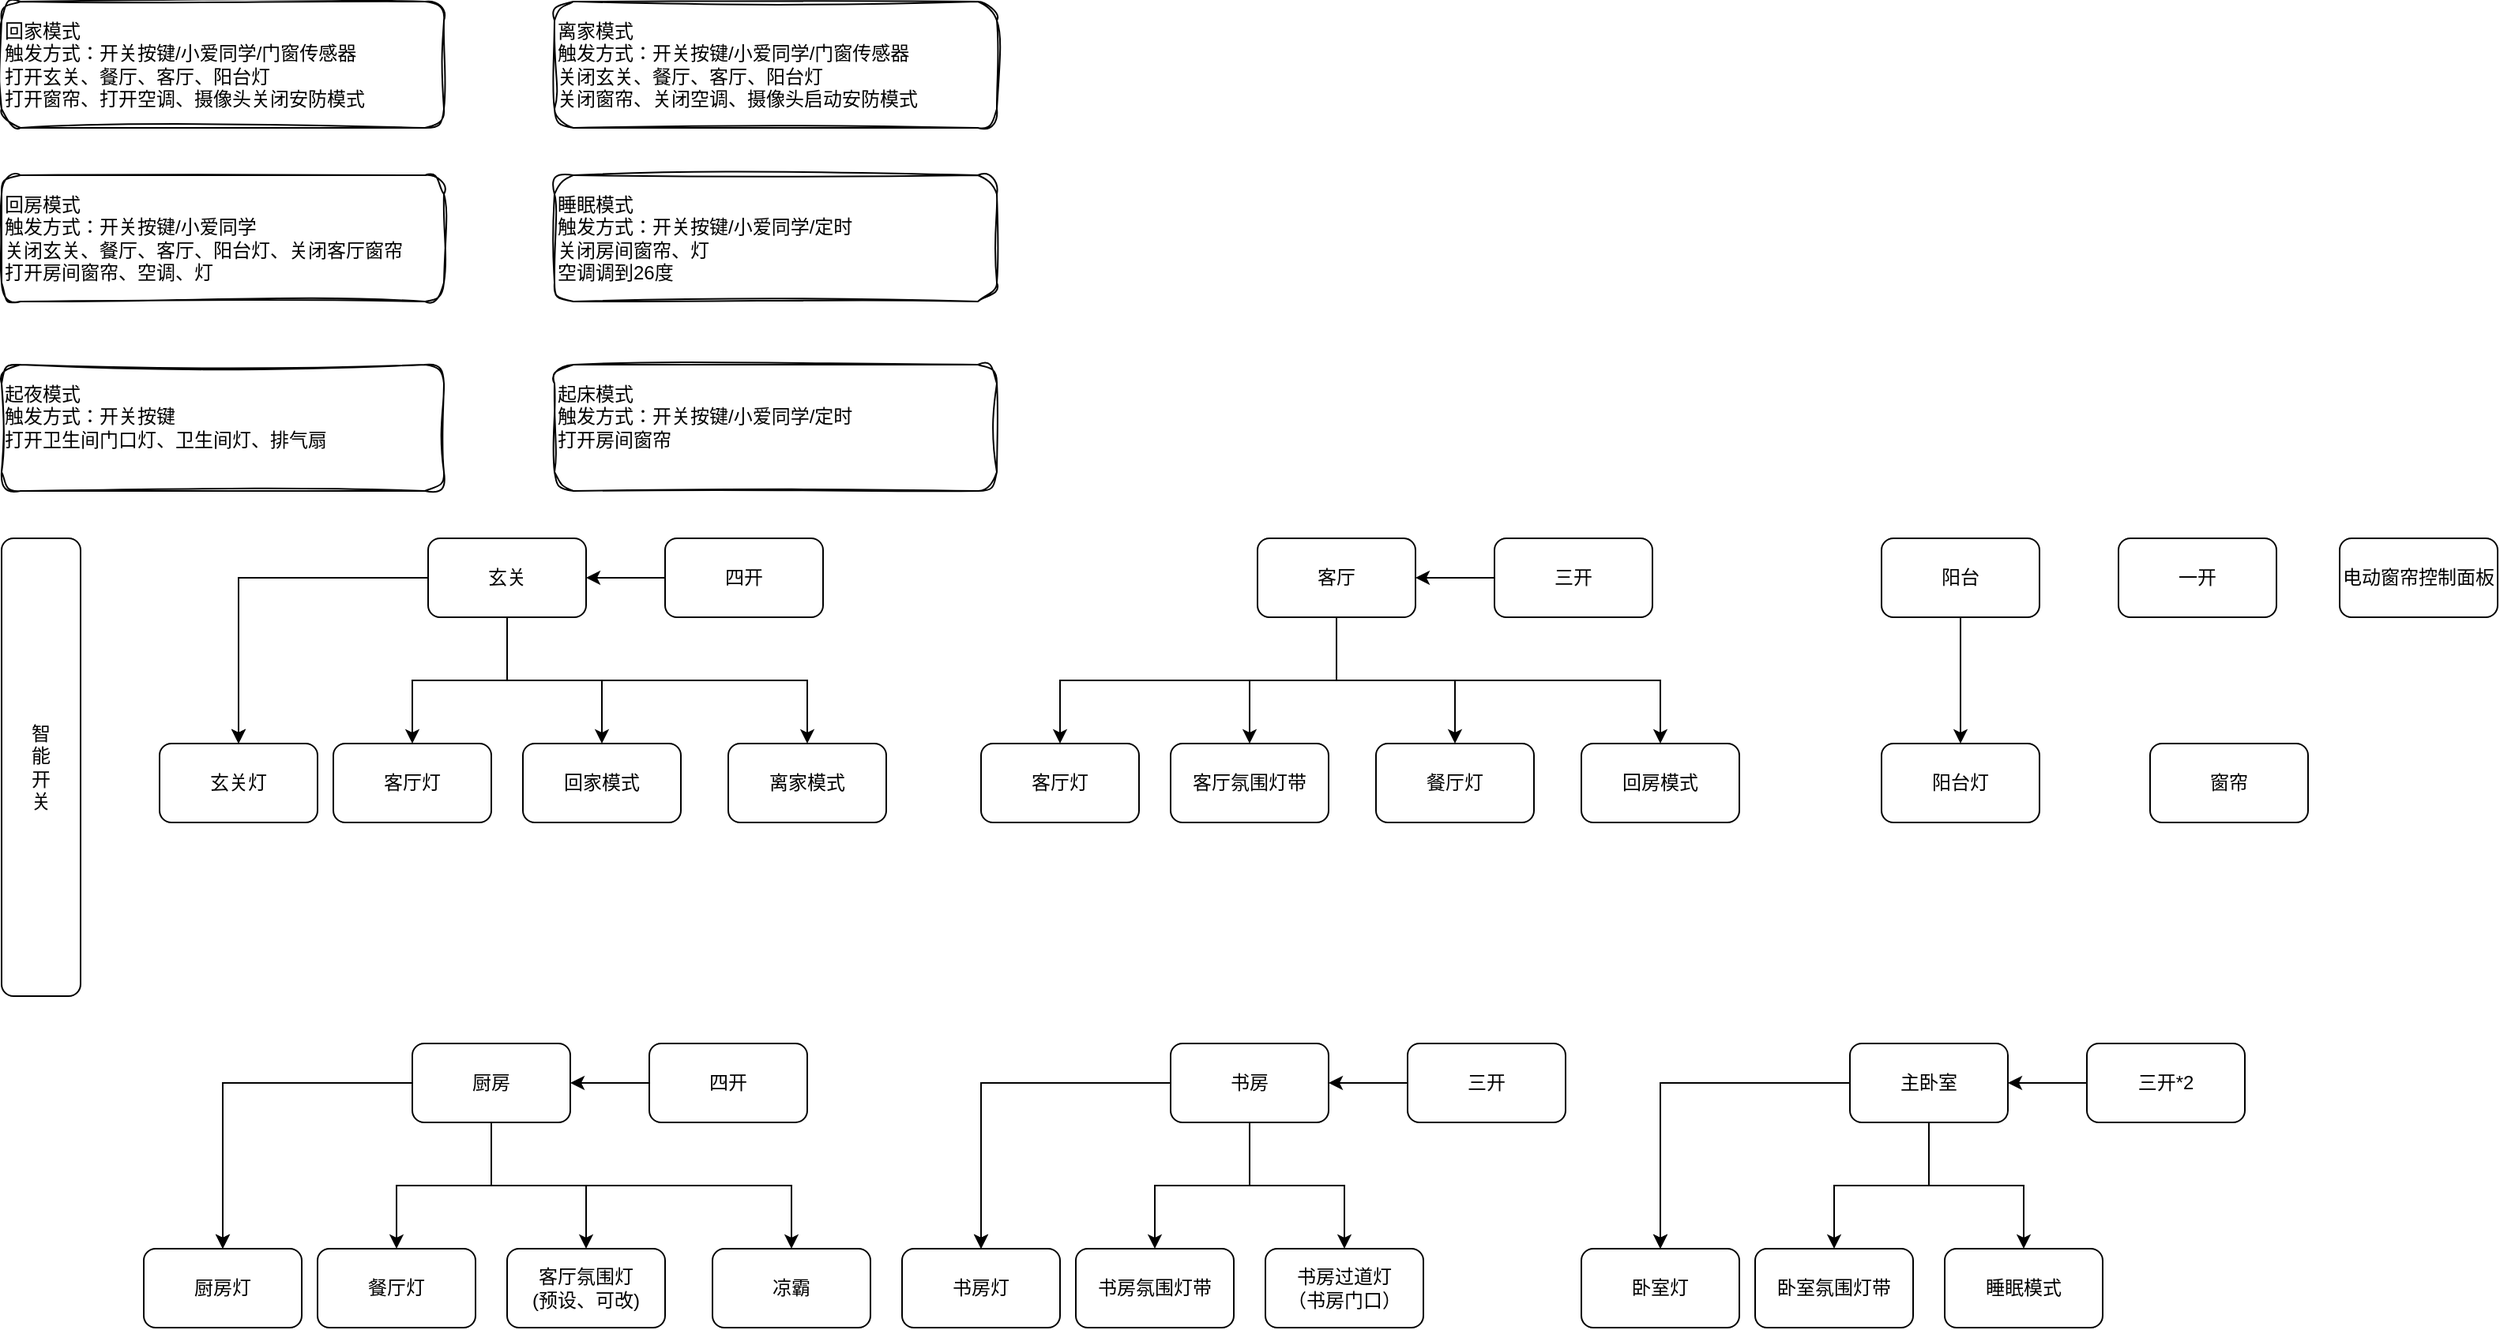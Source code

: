 <mxfile version="21.7.5" type="github">
  <diagram name="Page-1" id="poiYl7lY78SkH9BJexyd">
    <mxGraphModel dx="954" dy="648" grid="1" gridSize="10" guides="1" tooltips="1" connect="1" arrows="1" fold="1" page="1" pageScale="1" pageWidth="850" pageHeight="1100" math="0" shadow="0">
      <root>
        <mxCell id="0" />
        <mxCell id="1" parent="0" />
        <mxCell id="pJmVzuFnKgR2we7lgGVu-1" value="回家模式&lt;br&gt;触发方式：开关按键/小爱同学/门窗传感器&lt;br&gt;打开玄关、餐厅、客厅、阳台灯&lt;br&gt;打开窗帘、打开空调、摄像头关闭安防模式" style="rounded=1;whiteSpace=wrap;html=1;sketch=1;curveFitting=1;jiggle=2;align=left;" vertex="1" parent="1">
          <mxGeometry x="60" y="30" width="280" height="80" as="geometry" />
        </mxCell>
        <mxCell id="pJmVzuFnKgR2we7lgGVu-6" value="离家模式&lt;br&gt;触发方式：开关按键/小爱同学/门窗传感器&lt;br&gt;关闭玄关、餐厅、客厅、阳台灯&lt;br&gt;关闭窗帘、关闭空调、摄像头启动安防模式" style="rounded=1;whiteSpace=wrap;html=1;sketch=1;curveFitting=1;jiggle=2;align=left;" vertex="1" parent="1">
          <mxGeometry x="410" y="30" width="280" height="80" as="geometry" />
        </mxCell>
        <mxCell id="pJmVzuFnKgR2we7lgGVu-7" value="回房模式&lt;br&gt;触发方式：开关按键/小爱同学&lt;br&gt;关闭玄关、餐厅、客厅、阳台灯、关闭客厅窗帘&lt;br&gt;打开房间窗帘、空调、灯" style="rounded=1;whiteSpace=wrap;html=1;sketch=1;curveFitting=1;jiggle=2;align=left;" vertex="1" parent="1">
          <mxGeometry x="60" y="140" width="280" height="80" as="geometry" />
        </mxCell>
        <mxCell id="pJmVzuFnKgR2we7lgGVu-8" value="睡眠模式&lt;br&gt;触发方式：开关按键/小爱同学/定时&lt;br&gt;关闭房间窗帘、灯&lt;br&gt;空调调到26度" style="rounded=1;whiteSpace=wrap;html=1;sketch=1;curveFitting=1;jiggle=2;align=left;" vertex="1" parent="1">
          <mxGeometry x="410" y="140" width="280" height="80" as="geometry" />
        </mxCell>
        <mxCell id="pJmVzuFnKgR2we7lgGVu-9" value="起夜模式&lt;br&gt;触发方式：开关按键&lt;br&gt;打开卫生间门口灯、卫生间灯、排气扇&lt;br&gt;&amp;nbsp;" style="rounded=1;whiteSpace=wrap;html=1;sketch=1;curveFitting=1;jiggle=2;align=left;" vertex="1" parent="1">
          <mxGeometry x="60" y="260" width="280" height="80" as="geometry" />
        </mxCell>
        <mxCell id="pJmVzuFnKgR2we7lgGVu-10" value="起床模式&lt;br&gt;触发方式：开关按键/小爱同学/定时&lt;br&gt;打开房间窗帘&lt;br&gt;&amp;nbsp;" style="rounded=1;whiteSpace=wrap;html=1;sketch=1;curveFitting=1;jiggle=2;align=left;" vertex="1" parent="1">
          <mxGeometry x="410" y="260" width="280" height="80" as="geometry" />
        </mxCell>
        <mxCell id="pJmVzuFnKgR2we7lgGVu-11" value="智&lt;br&gt;能&lt;br&gt;开&lt;br&gt;关" style="rounded=1;whiteSpace=wrap;html=1;" vertex="1" parent="1">
          <mxGeometry x="60" y="370" width="50" height="290" as="geometry" />
        </mxCell>
        <mxCell id="pJmVzuFnKgR2we7lgGVu-16" value="" style="edgeStyle=orthogonalEdgeStyle;rounded=0;orthogonalLoop=1;jettySize=auto;html=1;" edge="1" parent="1" source="pJmVzuFnKgR2we7lgGVu-12" target="pJmVzuFnKgR2we7lgGVu-15">
          <mxGeometry relative="1" as="geometry" />
        </mxCell>
        <mxCell id="pJmVzuFnKgR2we7lgGVu-17" value="" style="edgeStyle=orthogonalEdgeStyle;rounded=0;orthogonalLoop=1;jettySize=auto;html=1;" edge="1" parent="1" source="pJmVzuFnKgR2we7lgGVu-12" target="pJmVzuFnKgR2we7lgGVu-15">
          <mxGeometry relative="1" as="geometry" />
        </mxCell>
        <mxCell id="pJmVzuFnKgR2we7lgGVu-21" style="edgeStyle=orthogonalEdgeStyle;rounded=0;orthogonalLoop=1;jettySize=auto;html=1;exitX=0.5;exitY=1;exitDx=0;exitDy=0;" edge="1" parent="1" source="pJmVzuFnKgR2we7lgGVu-12" target="pJmVzuFnKgR2we7lgGVu-18">
          <mxGeometry relative="1" as="geometry" />
        </mxCell>
        <mxCell id="pJmVzuFnKgR2we7lgGVu-22" style="edgeStyle=orthogonalEdgeStyle;rounded=0;orthogonalLoop=1;jettySize=auto;html=1;exitX=0.5;exitY=1;exitDx=0;exitDy=0;entryX=0.5;entryY=0;entryDx=0;entryDy=0;" edge="1" parent="1" source="pJmVzuFnKgR2we7lgGVu-12" target="pJmVzuFnKgR2we7lgGVu-19">
          <mxGeometry relative="1" as="geometry" />
        </mxCell>
        <mxCell id="pJmVzuFnKgR2we7lgGVu-23" style="edgeStyle=orthogonalEdgeStyle;rounded=0;orthogonalLoop=1;jettySize=auto;html=1;exitX=0.5;exitY=1;exitDx=0;exitDy=0;entryX=0.5;entryY=0;entryDx=0;entryDy=0;" edge="1" parent="1" source="pJmVzuFnKgR2we7lgGVu-12" target="pJmVzuFnKgR2we7lgGVu-20">
          <mxGeometry relative="1" as="geometry" />
        </mxCell>
        <mxCell id="pJmVzuFnKgR2we7lgGVu-12" value="玄关" style="rounded=1;whiteSpace=wrap;html=1;" vertex="1" parent="1">
          <mxGeometry x="330" y="370" width="100" height="50" as="geometry" />
        </mxCell>
        <mxCell id="pJmVzuFnKgR2we7lgGVu-24" style="edgeStyle=orthogonalEdgeStyle;rounded=0;orthogonalLoop=1;jettySize=auto;html=1;entryX=1;entryY=0.5;entryDx=0;entryDy=0;" edge="1" parent="1" source="pJmVzuFnKgR2we7lgGVu-14" target="pJmVzuFnKgR2we7lgGVu-12">
          <mxGeometry relative="1" as="geometry" />
        </mxCell>
        <mxCell id="pJmVzuFnKgR2we7lgGVu-14" value="四开" style="rounded=1;whiteSpace=wrap;html=1;" vertex="1" parent="1">
          <mxGeometry x="480" y="370" width="100" height="50" as="geometry" />
        </mxCell>
        <mxCell id="pJmVzuFnKgR2we7lgGVu-15" value="玄关灯" style="rounded=1;whiteSpace=wrap;html=1;" vertex="1" parent="1">
          <mxGeometry x="160" y="500" width="100" height="50" as="geometry" />
        </mxCell>
        <mxCell id="pJmVzuFnKgR2we7lgGVu-18" value="客厅灯" style="rounded=1;whiteSpace=wrap;html=1;" vertex="1" parent="1">
          <mxGeometry x="270" y="500" width="100" height="50" as="geometry" />
        </mxCell>
        <mxCell id="pJmVzuFnKgR2we7lgGVu-19" value="回家模式" style="rounded=1;whiteSpace=wrap;html=1;" vertex="1" parent="1">
          <mxGeometry x="390" y="500" width="100" height="50" as="geometry" />
        </mxCell>
        <mxCell id="pJmVzuFnKgR2we7lgGVu-20" value="离家模式" style="rounded=1;whiteSpace=wrap;html=1;" vertex="1" parent="1">
          <mxGeometry x="520" y="500" width="100" height="50" as="geometry" />
        </mxCell>
        <mxCell id="pJmVzuFnKgR2we7lgGVu-31" style="edgeStyle=orthogonalEdgeStyle;rounded=0;orthogonalLoop=1;jettySize=auto;html=1;exitX=0.5;exitY=1;exitDx=0;exitDy=0;" edge="1" parent="1" source="pJmVzuFnKgR2we7lgGVu-25" target="pJmVzuFnKgR2we7lgGVu-27">
          <mxGeometry relative="1" as="geometry" />
        </mxCell>
        <mxCell id="pJmVzuFnKgR2we7lgGVu-32" style="edgeStyle=orthogonalEdgeStyle;rounded=0;orthogonalLoop=1;jettySize=auto;html=1;exitX=0.5;exitY=1;exitDx=0;exitDy=0;" edge="1" parent="1" source="pJmVzuFnKgR2we7lgGVu-25" target="pJmVzuFnKgR2we7lgGVu-28">
          <mxGeometry relative="1" as="geometry" />
        </mxCell>
        <mxCell id="pJmVzuFnKgR2we7lgGVu-33" style="edgeStyle=orthogonalEdgeStyle;rounded=0;orthogonalLoop=1;jettySize=auto;html=1;exitX=0.5;exitY=1;exitDx=0;exitDy=0;" edge="1" parent="1" source="pJmVzuFnKgR2we7lgGVu-25" target="pJmVzuFnKgR2we7lgGVu-29">
          <mxGeometry relative="1" as="geometry" />
        </mxCell>
        <mxCell id="pJmVzuFnKgR2we7lgGVu-34" style="edgeStyle=orthogonalEdgeStyle;rounded=0;orthogonalLoop=1;jettySize=auto;html=1;exitX=0.5;exitY=1;exitDx=0;exitDy=0;" edge="1" parent="1" source="pJmVzuFnKgR2we7lgGVu-25" target="pJmVzuFnKgR2we7lgGVu-30">
          <mxGeometry relative="1" as="geometry" />
        </mxCell>
        <mxCell id="pJmVzuFnKgR2we7lgGVu-25" value="客厅" style="rounded=1;whiteSpace=wrap;html=1;" vertex="1" parent="1">
          <mxGeometry x="855" y="370" width="100" height="50" as="geometry" />
        </mxCell>
        <mxCell id="pJmVzuFnKgR2we7lgGVu-35" style="edgeStyle=orthogonalEdgeStyle;rounded=0;orthogonalLoop=1;jettySize=auto;html=1;exitX=0;exitY=0.5;exitDx=0;exitDy=0;entryX=1;entryY=0.5;entryDx=0;entryDy=0;" edge="1" parent="1" source="pJmVzuFnKgR2we7lgGVu-26" target="pJmVzuFnKgR2we7lgGVu-25">
          <mxGeometry relative="1" as="geometry" />
        </mxCell>
        <mxCell id="pJmVzuFnKgR2we7lgGVu-26" value="三开" style="rounded=1;whiteSpace=wrap;html=1;" vertex="1" parent="1">
          <mxGeometry x="1005" y="370" width="100" height="50" as="geometry" />
        </mxCell>
        <mxCell id="pJmVzuFnKgR2we7lgGVu-27" value="客厅灯" style="rounded=1;whiteSpace=wrap;html=1;" vertex="1" parent="1">
          <mxGeometry x="680" y="500" width="100" height="50" as="geometry" />
        </mxCell>
        <mxCell id="pJmVzuFnKgR2we7lgGVu-28" value="客厅氛围灯带" style="rounded=1;whiteSpace=wrap;html=1;" vertex="1" parent="1">
          <mxGeometry x="800" y="500" width="100" height="50" as="geometry" />
        </mxCell>
        <mxCell id="pJmVzuFnKgR2we7lgGVu-29" value="餐厅灯" style="rounded=1;whiteSpace=wrap;html=1;" vertex="1" parent="1">
          <mxGeometry x="930" y="500" width="100" height="50" as="geometry" />
        </mxCell>
        <mxCell id="pJmVzuFnKgR2we7lgGVu-30" value="回房模式" style="rounded=1;whiteSpace=wrap;html=1;" vertex="1" parent="1">
          <mxGeometry x="1060" y="500" width="100" height="50" as="geometry" />
        </mxCell>
        <mxCell id="pJmVzuFnKgR2we7lgGVu-40" style="edgeStyle=orthogonalEdgeStyle;rounded=0;orthogonalLoop=1;jettySize=auto;html=1;exitX=0.5;exitY=1;exitDx=0;exitDy=0;entryX=0.5;entryY=0;entryDx=0;entryDy=0;" edge="1" parent="1" source="pJmVzuFnKgR2we7lgGVu-36" target="pJmVzuFnKgR2we7lgGVu-39">
          <mxGeometry relative="1" as="geometry" />
        </mxCell>
        <mxCell id="pJmVzuFnKgR2we7lgGVu-36" value="阳台" style="rounded=1;whiteSpace=wrap;html=1;" vertex="1" parent="1">
          <mxGeometry x="1250" y="370" width="100" height="50" as="geometry" />
        </mxCell>
        <mxCell id="pJmVzuFnKgR2we7lgGVu-37" value="一开" style="rounded=1;whiteSpace=wrap;html=1;" vertex="1" parent="1">
          <mxGeometry x="1400" y="370" width="100" height="50" as="geometry" />
        </mxCell>
        <mxCell id="pJmVzuFnKgR2we7lgGVu-38" value="电动窗帘控制面板" style="rounded=1;whiteSpace=wrap;html=1;" vertex="1" parent="1">
          <mxGeometry x="1540" y="370" width="100" height="50" as="geometry" />
        </mxCell>
        <mxCell id="pJmVzuFnKgR2we7lgGVu-39" value="阳台灯" style="rounded=1;whiteSpace=wrap;html=1;" vertex="1" parent="1">
          <mxGeometry x="1250" y="500" width="100" height="50" as="geometry" />
        </mxCell>
        <mxCell id="pJmVzuFnKgR2we7lgGVu-41" value="窗帘" style="rounded=1;whiteSpace=wrap;html=1;" vertex="1" parent="1">
          <mxGeometry x="1420" y="500" width="100" height="50" as="geometry" />
        </mxCell>
        <mxCell id="pJmVzuFnKgR2we7lgGVu-42" value="" style="edgeStyle=orthogonalEdgeStyle;rounded=0;orthogonalLoop=1;jettySize=auto;html=1;" edge="1" parent="1" source="pJmVzuFnKgR2we7lgGVu-47" target="pJmVzuFnKgR2we7lgGVu-50">
          <mxGeometry relative="1" as="geometry" />
        </mxCell>
        <mxCell id="pJmVzuFnKgR2we7lgGVu-43" value="" style="edgeStyle=orthogonalEdgeStyle;rounded=0;orthogonalLoop=1;jettySize=auto;html=1;" edge="1" parent="1" source="pJmVzuFnKgR2we7lgGVu-47" target="pJmVzuFnKgR2we7lgGVu-50">
          <mxGeometry relative="1" as="geometry" />
        </mxCell>
        <mxCell id="pJmVzuFnKgR2we7lgGVu-44" style="edgeStyle=orthogonalEdgeStyle;rounded=0;orthogonalLoop=1;jettySize=auto;html=1;exitX=0.5;exitY=1;exitDx=0;exitDy=0;" edge="1" parent="1" source="pJmVzuFnKgR2we7lgGVu-47" target="pJmVzuFnKgR2we7lgGVu-51">
          <mxGeometry relative="1" as="geometry" />
        </mxCell>
        <mxCell id="pJmVzuFnKgR2we7lgGVu-45" style="edgeStyle=orthogonalEdgeStyle;rounded=0;orthogonalLoop=1;jettySize=auto;html=1;exitX=0.5;exitY=1;exitDx=0;exitDy=0;entryX=0.5;entryY=0;entryDx=0;entryDy=0;" edge="1" parent="1" source="pJmVzuFnKgR2we7lgGVu-47" target="pJmVzuFnKgR2we7lgGVu-52">
          <mxGeometry relative="1" as="geometry" />
        </mxCell>
        <mxCell id="pJmVzuFnKgR2we7lgGVu-46" style="edgeStyle=orthogonalEdgeStyle;rounded=0;orthogonalLoop=1;jettySize=auto;html=1;exitX=0.5;exitY=1;exitDx=0;exitDy=0;entryX=0.5;entryY=0;entryDx=0;entryDy=0;" edge="1" parent="1" source="pJmVzuFnKgR2we7lgGVu-47" target="pJmVzuFnKgR2we7lgGVu-53">
          <mxGeometry relative="1" as="geometry" />
        </mxCell>
        <mxCell id="pJmVzuFnKgR2we7lgGVu-47" value="厨房" style="rounded=1;whiteSpace=wrap;html=1;" vertex="1" parent="1">
          <mxGeometry x="320" y="690" width="100" height="50" as="geometry" />
        </mxCell>
        <mxCell id="pJmVzuFnKgR2we7lgGVu-48" style="edgeStyle=orthogonalEdgeStyle;rounded=0;orthogonalLoop=1;jettySize=auto;html=1;entryX=1;entryY=0.5;entryDx=0;entryDy=0;" edge="1" parent="1" source="pJmVzuFnKgR2we7lgGVu-49" target="pJmVzuFnKgR2we7lgGVu-47">
          <mxGeometry relative="1" as="geometry" />
        </mxCell>
        <mxCell id="pJmVzuFnKgR2we7lgGVu-49" value="四开" style="rounded=1;whiteSpace=wrap;html=1;" vertex="1" parent="1">
          <mxGeometry x="470" y="690" width="100" height="50" as="geometry" />
        </mxCell>
        <mxCell id="pJmVzuFnKgR2we7lgGVu-50" value="厨房灯" style="rounded=1;whiteSpace=wrap;html=1;" vertex="1" parent="1">
          <mxGeometry x="150" y="820" width="100" height="50" as="geometry" />
        </mxCell>
        <mxCell id="pJmVzuFnKgR2we7lgGVu-51" value="餐厅灯" style="rounded=1;whiteSpace=wrap;html=1;" vertex="1" parent="1">
          <mxGeometry x="260" y="820" width="100" height="50" as="geometry" />
        </mxCell>
        <mxCell id="pJmVzuFnKgR2we7lgGVu-52" value="客厅氛围灯&lt;br&gt;(预设、可改)" style="rounded=1;whiteSpace=wrap;html=1;" vertex="1" parent="1">
          <mxGeometry x="380" y="820" width="100" height="50" as="geometry" />
        </mxCell>
        <mxCell id="pJmVzuFnKgR2we7lgGVu-53" value="凉霸" style="rounded=1;whiteSpace=wrap;html=1;" vertex="1" parent="1">
          <mxGeometry x="510" y="820" width="100" height="50" as="geometry" />
        </mxCell>
        <mxCell id="pJmVzuFnKgR2we7lgGVu-57" value="" style="edgeStyle=orthogonalEdgeStyle;rounded=0;orthogonalLoop=1;jettySize=auto;html=1;" edge="1" parent="1" source="pJmVzuFnKgR2we7lgGVu-62" target="pJmVzuFnKgR2we7lgGVu-65">
          <mxGeometry relative="1" as="geometry" />
        </mxCell>
        <mxCell id="pJmVzuFnKgR2we7lgGVu-58" value="" style="edgeStyle=orthogonalEdgeStyle;rounded=0;orthogonalLoop=1;jettySize=auto;html=1;" edge="1" parent="1" source="pJmVzuFnKgR2we7lgGVu-62" target="pJmVzuFnKgR2we7lgGVu-65">
          <mxGeometry relative="1" as="geometry" />
        </mxCell>
        <mxCell id="pJmVzuFnKgR2we7lgGVu-59" style="edgeStyle=orthogonalEdgeStyle;rounded=0;orthogonalLoop=1;jettySize=auto;html=1;exitX=0.5;exitY=1;exitDx=0;exitDy=0;" edge="1" parent="1" source="pJmVzuFnKgR2we7lgGVu-62" target="pJmVzuFnKgR2we7lgGVu-66">
          <mxGeometry relative="1" as="geometry" />
        </mxCell>
        <mxCell id="pJmVzuFnKgR2we7lgGVu-60" style="edgeStyle=orthogonalEdgeStyle;rounded=0;orthogonalLoop=1;jettySize=auto;html=1;exitX=0.5;exitY=1;exitDx=0;exitDy=0;entryX=0.5;entryY=0;entryDx=0;entryDy=0;" edge="1" parent="1" source="pJmVzuFnKgR2we7lgGVu-62" target="pJmVzuFnKgR2we7lgGVu-67">
          <mxGeometry relative="1" as="geometry" />
        </mxCell>
        <mxCell id="pJmVzuFnKgR2we7lgGVu-62" value="书房" style="rounded=1;whiteSpace=wrap;html=1;" vertex="1" parent="1">
          <mxGeometry x="800" y="690" width="100" height="50" as="geometry" />
        </mxCell>
        <mxCell id="pJmVzuFnKgR2we7lgGVu-63" style="edgeStyle=orthogonalEdgeStyle;rounded=0;orthogonalLoop=1;jettySize=auto;html=1;entryX=1;entryY=0.5;entryDx=0;entryDy=0;" edge="1" parent="1" source="pJmVzuFnKgR2we7lgGVu-64" target="pJmVzuFnKgR2we7lgGVu-62">
          <mxGeometry relative="1" as="geometry" />
        </mxCell>
        <mxCell id="pJmVzuFnKgR2we7lgGVu-64" value="三开" style="rounded=1;whiteSpace=wrap;html=1;" vertex="1" parent="1">
          <mxGeometry x="950" y="690" width="100" height="50" as="geometry" />
        </mxCell>
        <mxCell id="pJmVzuFnKgR2we7lgGVu-65" value="书房灯" style="rounded=1;whiteSpace=wrap;html=1;" vertex="1" parent="1">
          <mxGeometry x="630" y="820" width="100" height="50" as="geometry" />
        </mxCell>
        <mxCell id="pJmVzuFnKgR2we7lgGVu-66" value="书房氛围灯带" style="rounded=1;whiteSpace=wrap;html=1;" vertex="1" parent="1">
          <mxGeometry x="740" y="820" width="100" height="50" as="geometry" />
        </mxCell>
        <mxCell id="pJmVzuFnKgR2we7lgGVu-67" value="书房过道灯&lt;br&gt;（书房门口）" style="rounded=1;whiteSpace=wrap;html=1;" vertex="1" parent="1">
          <mxGeometry x="860" y="820" width="100" height="50" as="geometry" />
        </mxCell>
        <mxCell id="pJmVzuFnKgR2we7lgGVu-69" value="" style="edgeStyle=orthogonalEdgeStyle;rounded=0;orthogonalLoop=1;jettySize=auto;html=1;" edge="1" parent="1" source="pJmVzuFnKgR2we7lgGVu-73" target="pJmVzuFnKgR2we7lgGVu-76">
          <mxGeometry relative="1" as="geometry" />
        </mxCell>
        <mxCell id="pJmVzuFnKgR2we7lgGVu-70" value="" style="edgeStyle=orthogonalEdgeStyle;rounded=0;orthogonalLoop=1;jettySize=auto;html=1;" edge="1" parent="1" source="pJmVzuFnKgR2we7lgGVu-73" target="pJmVzuFnKgR2we7lgGVu-76">
          <mxGeometry relative="1" as="geometry" />
        </mxCell>
        <mxCell id="pJmVzuFnKgR2we7lgGVu-71" style="edgeStyle=orthogonalEdgeStyle;rounded=0;orthogonalLoop=1;jettySize=auto;html=1;exitX=0.5;exitY=1;exitDx=0;exitDy=0;" edge="1" parent="1" source="pJmVzuFnKgR2we7lgGVu-73" target="pJmVzuFnKgR2we7lgGVu-77">
          <mxGeometry relative="1" as="geometry" />
        </mxCell>
        <mxCell id="pJmVzuFnKgR2we7lgGVu-72" style="edgeStyle=orthogonalEdgeStyle;rounded=0;orthogonalLoop=1;jettySize=auto;html=1;exitX=0.5;exitY=1;exitDx=0;exitDy=0;entryX=0.5;entryY=0;entryDx=0;entryDy=0;" edge="1" parent="1" source="pJmVzuFnKgR2we7lgGVu-73" target="pJmVzuFnKgR2we7lgGVu-78">
          <mxGeometry relative="1" as="geometry" />
        </mxCell>
        <mxCell id="pJmVzuFnKgR2we7lgGVu-73" value="主卧室" style="rounded=1;whiteSpace=wrap;html=1;" vertex="1" parent="1">
          <mxGeometry x="1230" y="690" width="100" height="50" as="geometry" />
        </mxCell>
        <mxCell id="pJmVzuFnKgR2we7lgGVu-74" style="edgeStyle=orthogonalEdgeStyle;rounded=0;orthogonalLoop=1;jettySize=auto;html=1;entryX=1;entryY=0.5;entryDx=0;entryDy=0;" edge="1" parent="1" source="pJmVzuFnKgR2we7lgGVu-75" target="pJmVzuFnKgR2we7lgGVu-73">
          <mxGeometry relative="1" as="geometry" />
        </mxCell>
        <mxCell id="pJmVzuFnKgR2we7lgGVu-75" value="三开*2" style="rounded=1;whiteSpace=wrap;html=1;" vertex="1" parent="1">
          <mxGeometry x="1380" y="690" width="100" height="50" as="geometry" />
        </mxCell>
        <mxCell id="pJmVzuFnKgR2we7lgGVu-76" value="卧室灯" style="rounded=1;whiteSpace=wrap;html=1;" vertex="1" parent="1">
          <mxGeometry x="1060" y="820" width="100" height="50" as="geometry" />
        </mxCell>
        <mxCell id="pJmVzuFnKgR2we7lgGVu-77" value="卧室氛围灯带" style="rounded=1;whiteSpace=wrap;html=1;" vertex="1" parent="1">
          <mxGeometry x="1170" y="820" width="100" height="50" as="geometry" />
        </mxCell>
        <mxCell id="pJmVzuFnKgR2we7lgGVu-78" value="睡眠模式" style="rounded=1;whiteSpace=wrap;html=1;" vertex="1" parent="1">
          <mxGeometry x="1290" y="820" width="100" height="50" as="geometry" />
        </mxCell>
      </root>
    </mxGraphModel>
  </diagram>
</mxfile>
